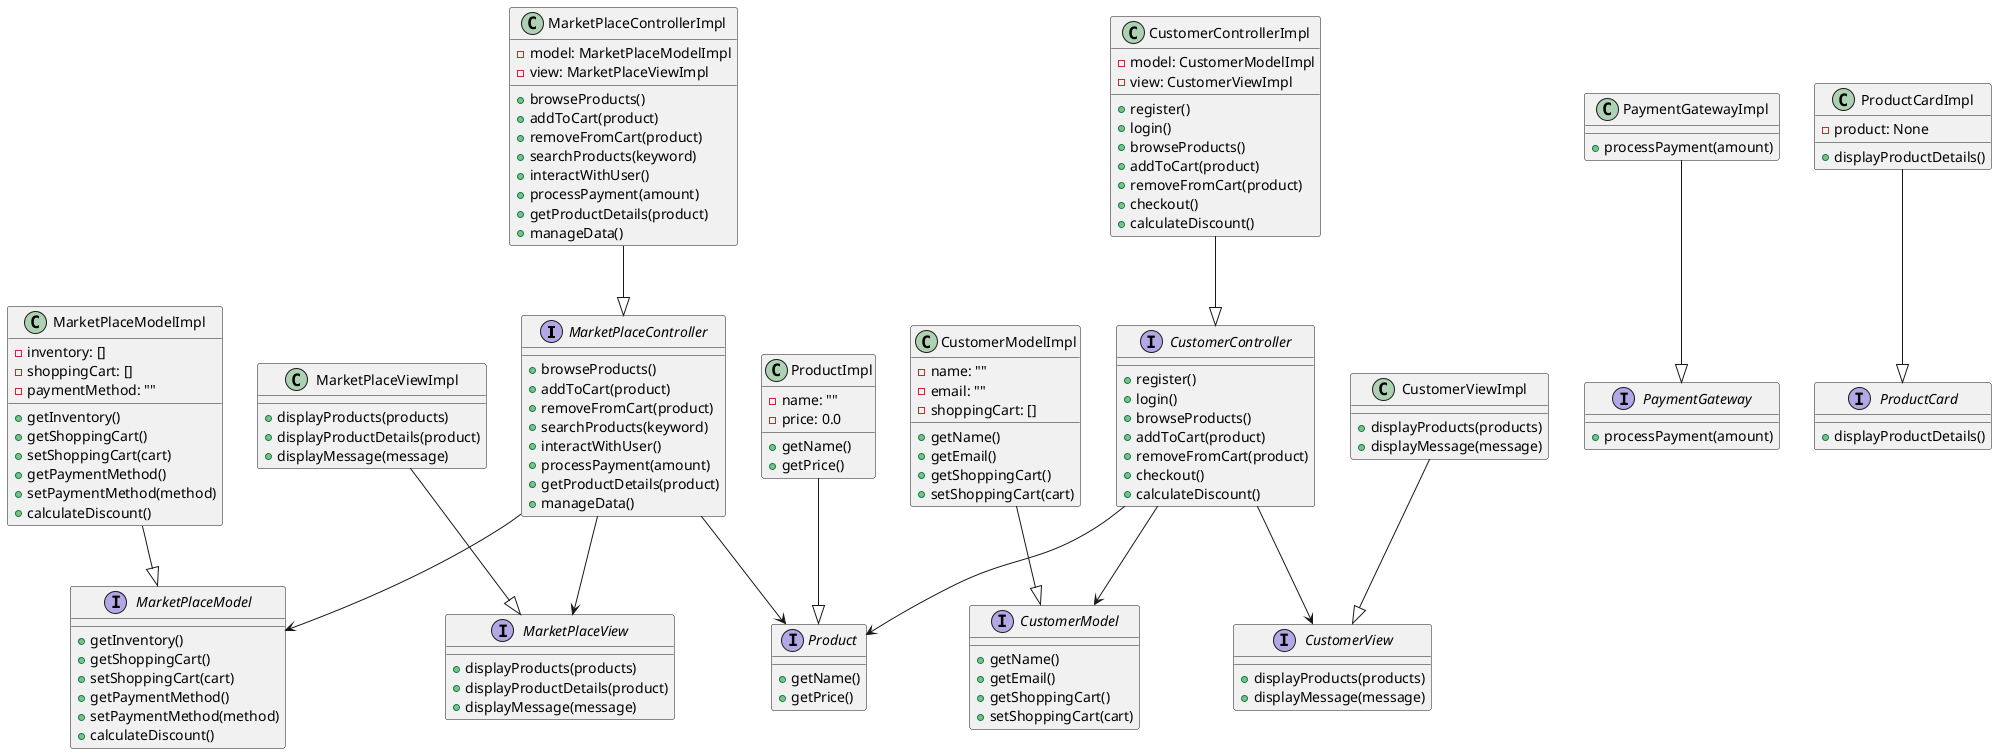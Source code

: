 @startuml

interface MarketPlaceController {
  +browseProducts()
  +addToCart(product)
  +removeFromCart(product)
  +searchProducts(keyword)
  +interactWithUser()
  +processPayment(amount)
  +getProductDetails(product)
  +manageData()
}

interface MarketPlaceModel {
  +getInventory()
  +getShoppingCart()
  +setShoppingCart(cart)
  +getPaymentMethod()
  +setPaymentMethod(method)
  +calculateDiscount()
}

interface MarketPlaceView {
  +displayProducts(products)
  +displayProductDetails(product)
  +displayMessage(message)
}

interface Product {
  +getName()
  +getPrice()
}

interface CustomerController {
  +register()
  +login()
  +browseProducts()
  +addToCart(product)
  +removeFromCart(product)
  +checkout()
  +calculateDiscount()
}

interface CustomerModel {
  +getName()
  +getEmail()
  +getShoppingCart()
  +setShoppingCart(cart)
}

interface CustomerView {
  +displayProducts(products)
  +displayMessage(message)
}

interface PaymentGateway {
  +processPayment(amount)
}

interface ProductCard {
  +displayProductDetails()
}

class MarketPlaceControllerImpl {
  -model: MarketPlaceModelImpl
  -view: MarketPlaceViewImpl
  +browseProducts()
  +addToCart(product)
  +removeFromCart(product)
  +searchProducts(keyword)
  +interactWithUser()
  +processPayment(amount)
  +getProductDetails(product)
  +manageData()
}

class CustomerControllerImpl {
  -model: CustomerModelImpl
  -view: CustomerViewImpl
  +register()
  +login()
  +browseProducts()
  +addToCart(product)
  +removeFromCart(product)
  +checkout()
  +calculateDiscount()
}

class MarketPlaceModelImpl {
  -inventory: []
  -shoppingCart: []
  -paymentMethod: ""
  +getInventory()
  +getShoppingCart()
  +setShoppingCart(cart)
  +getPaymentMethod()
  +setPaymentMethod(method)
  +calculateDiscount()
}

class CustomerModelImpl {
  -name: ""
  -email: ""
  -shoppingCart: []
  +getName()
  +getEmail()
  +getShoppingCart()
  +setShoppingCart(cart)
}

class MarketPlaceViewImpl {
  +displayProducts(products)
  +displayProductDetails(product)
  +displayMessage(message)
}

class ProductImpl {
  -name: ""
  -price: 0.0
  +getName()
  +getPrice()
}

class CustomerViewImpl {
  +displayProducts(products)
  +displayMessage(message)
}

class PaymentGatewayImpl {
  +processPayment(amount)
}

class ProductCardImpl {
  -product: None
  +displayProductDetails()
}

MarketPlaceController --> MarketPlaceModel
MarketPlaceController --> MarketPlaceView
MarketPlaceController --> Product
MarketPlaceControllerImpl --|> MarketPlaceController
CustomerController --> CustomerModel
CustomerController --> CustomerView
CustomerController --> Product
CustomerControllerImpl --|> CustomerController
MarketPlaceModelImpl --|> MarketPlaceModel
CustomerModelImpl --|> CustomerModel
MarketPlaceViewImpl --|> MarketPlaceView
ProductImpl --|> Product
CustomerViewImpl --|> CustomerView
PaymentGatewayImpl --|> PaymentGateway
ProductCardImpl --|> ProductCard

@enduml
